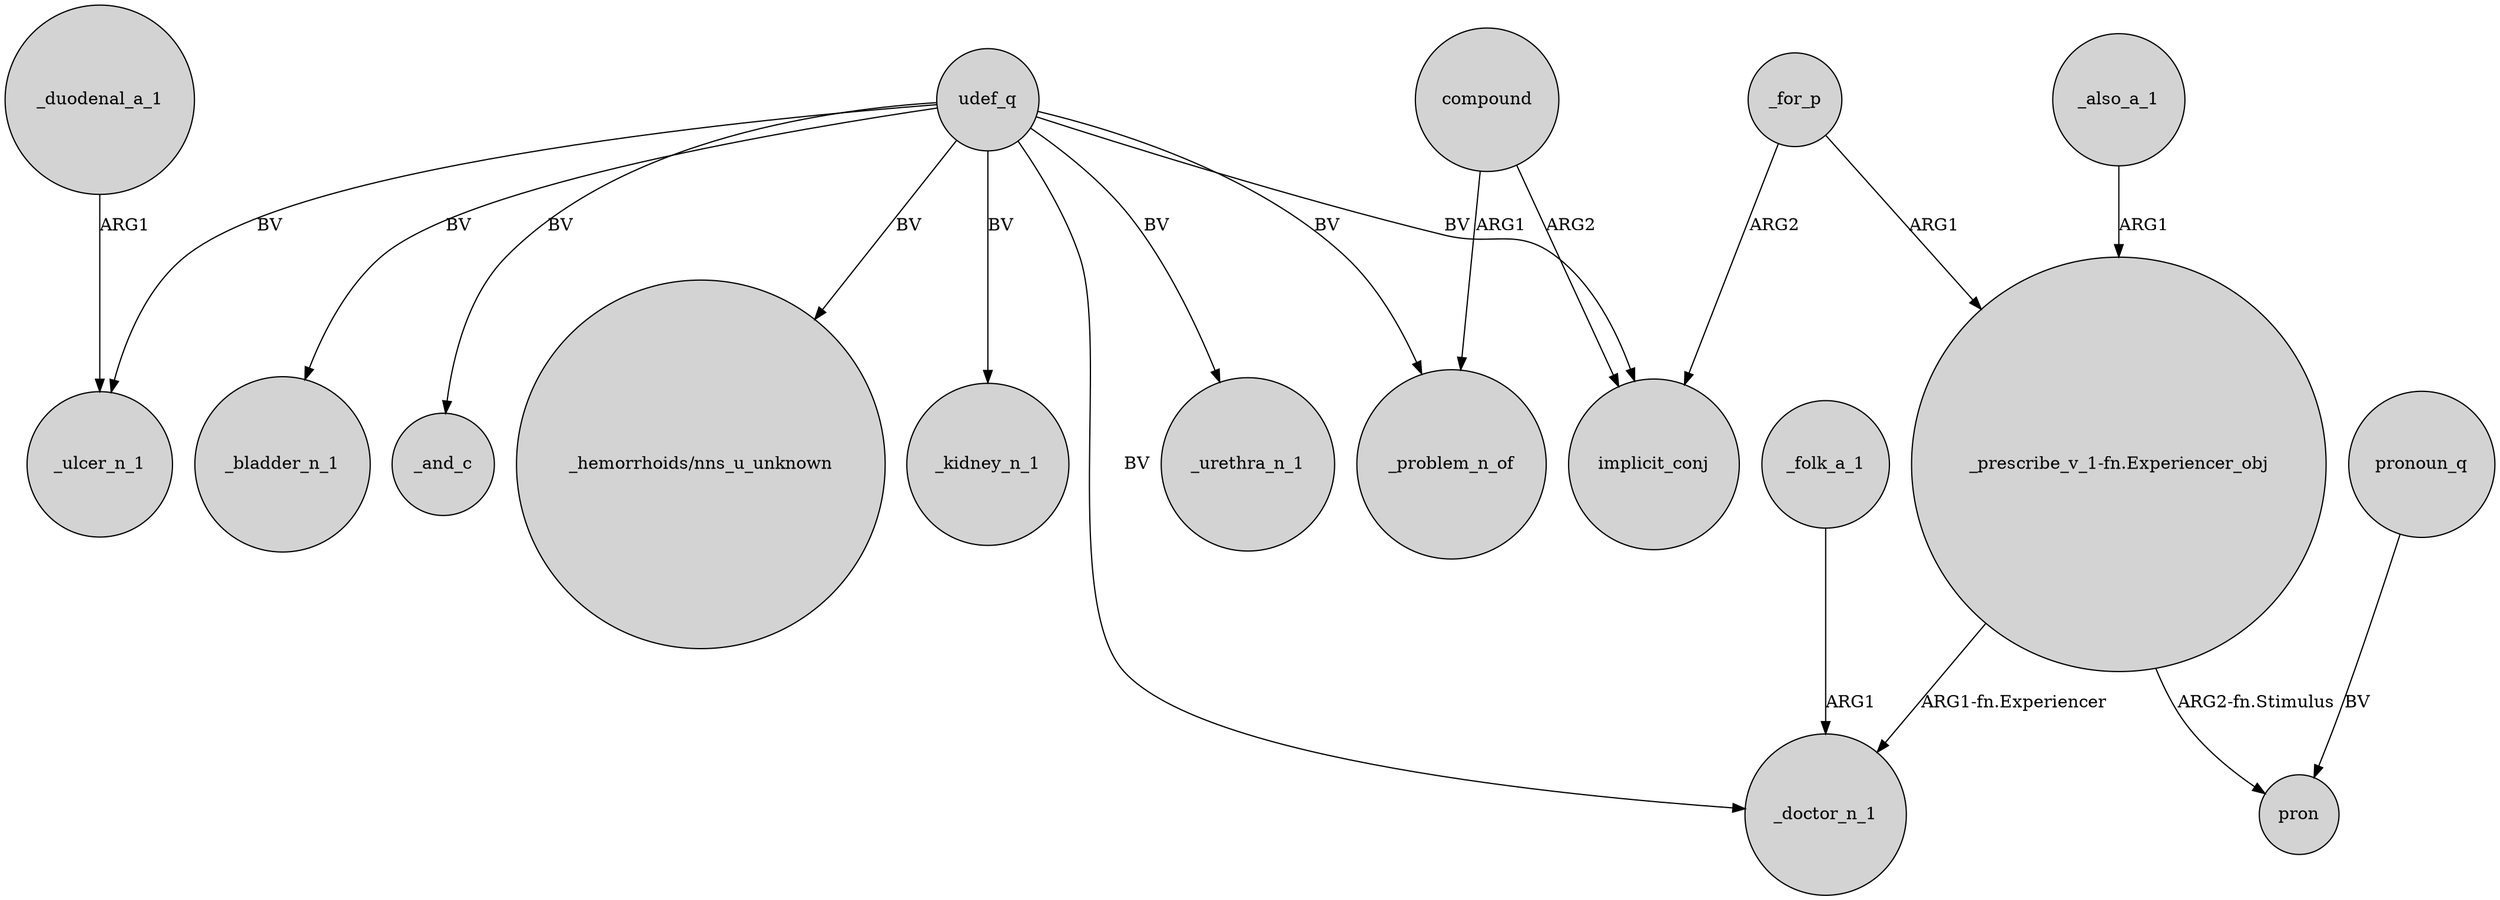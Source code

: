 digraph {
	node [shape=circle style=filled]
	"_prescribe_v_1-fn.Experiencer_obj" -> _doctor_n_1 [label="ARG1-fn.Experiencer"]
	_duodenal_a_1 -> _ulcer_n_1 [label=ARG1]
	udef_q -> _problem_n_of [label=BV]
	_folk_a_1 -> _doctor_n_1 [label=ARG1]
	_also_a_1 -> "_prescribe_v_1-fn.Experiencer_obj" [label=ARG1]
	udef_q -> _urethra_n_1 [label=BV]
	compound -> _problem_n_of [label=ARG1]
	udef_q -> _bladder_n_1 [label=BV]
	udef_q -> _and_c [label=BV]
	udef_q -> "_hemorrhoids/nns_u_unknown" [label=BV]
	udef_q -> _kidney_n_1 [label=BV]
	compound -> implicit_conj [label=ARG2]
	pronoun_q -> pron [label=BV]
	udef_q -> _doctor_n_1 [label=BV]
	_for_p -> "_prescribe_v_1-fn.Experiencer_obj" [label=ARG1]
	_for_p -> implicit_conj [label=ARG2]
	udef_q -> _ulcer_n_1 [label=BV]
	udef_q -> implicit_conj [label=BV]
	"_prescribe_v_1-fn.Experiencer_obj" -> pron [label="ARG2-fn.Stimulus"]
}
